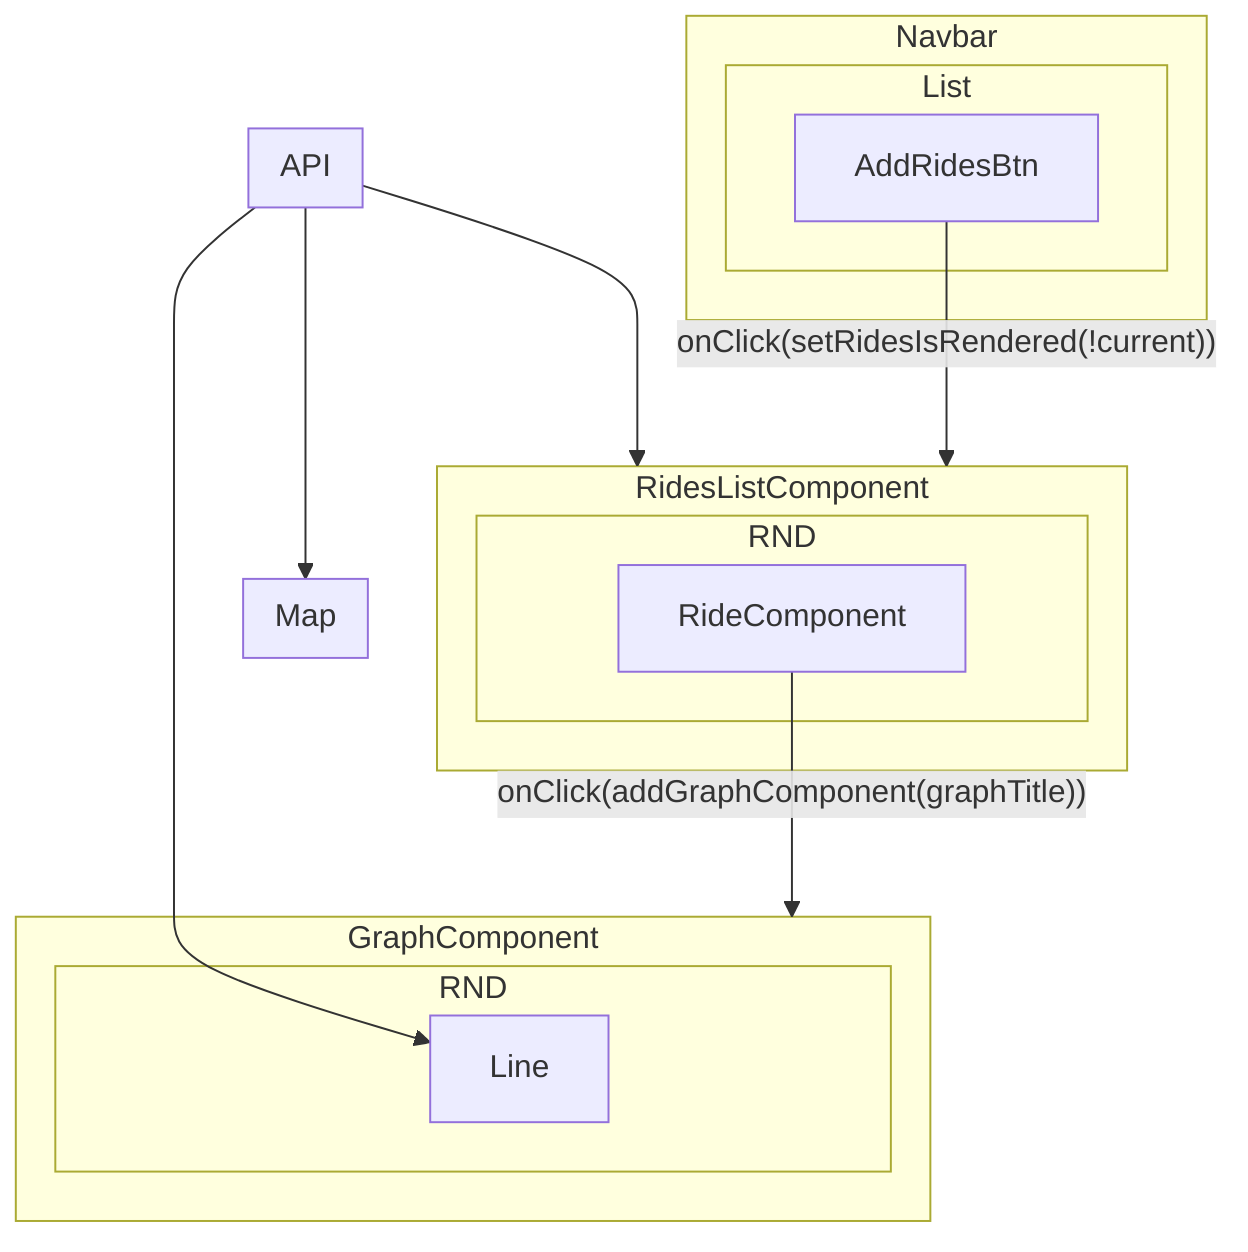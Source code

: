 flowchart TB
    AddRidesBtn -- "onClick(setRidesIsRendered(!current))" --> RidesListComponent
    RideComponent -- "onClick(addGraphComponent(graphTitle))" --> GraphComponent

    API --> RidesListComponent
    API --> Line
    API --> Map
    subgraph Navbar
        subgraph List
        AddRidesBtn
        end
    end
    subgraph Map
    end
    subgraph GraphComponent
        subgraph RND 
            Line
        end
    end
    subgraph RidesListComponent
        subgraph RND
            RideComponent
        end
    end
    subgraph API
    end